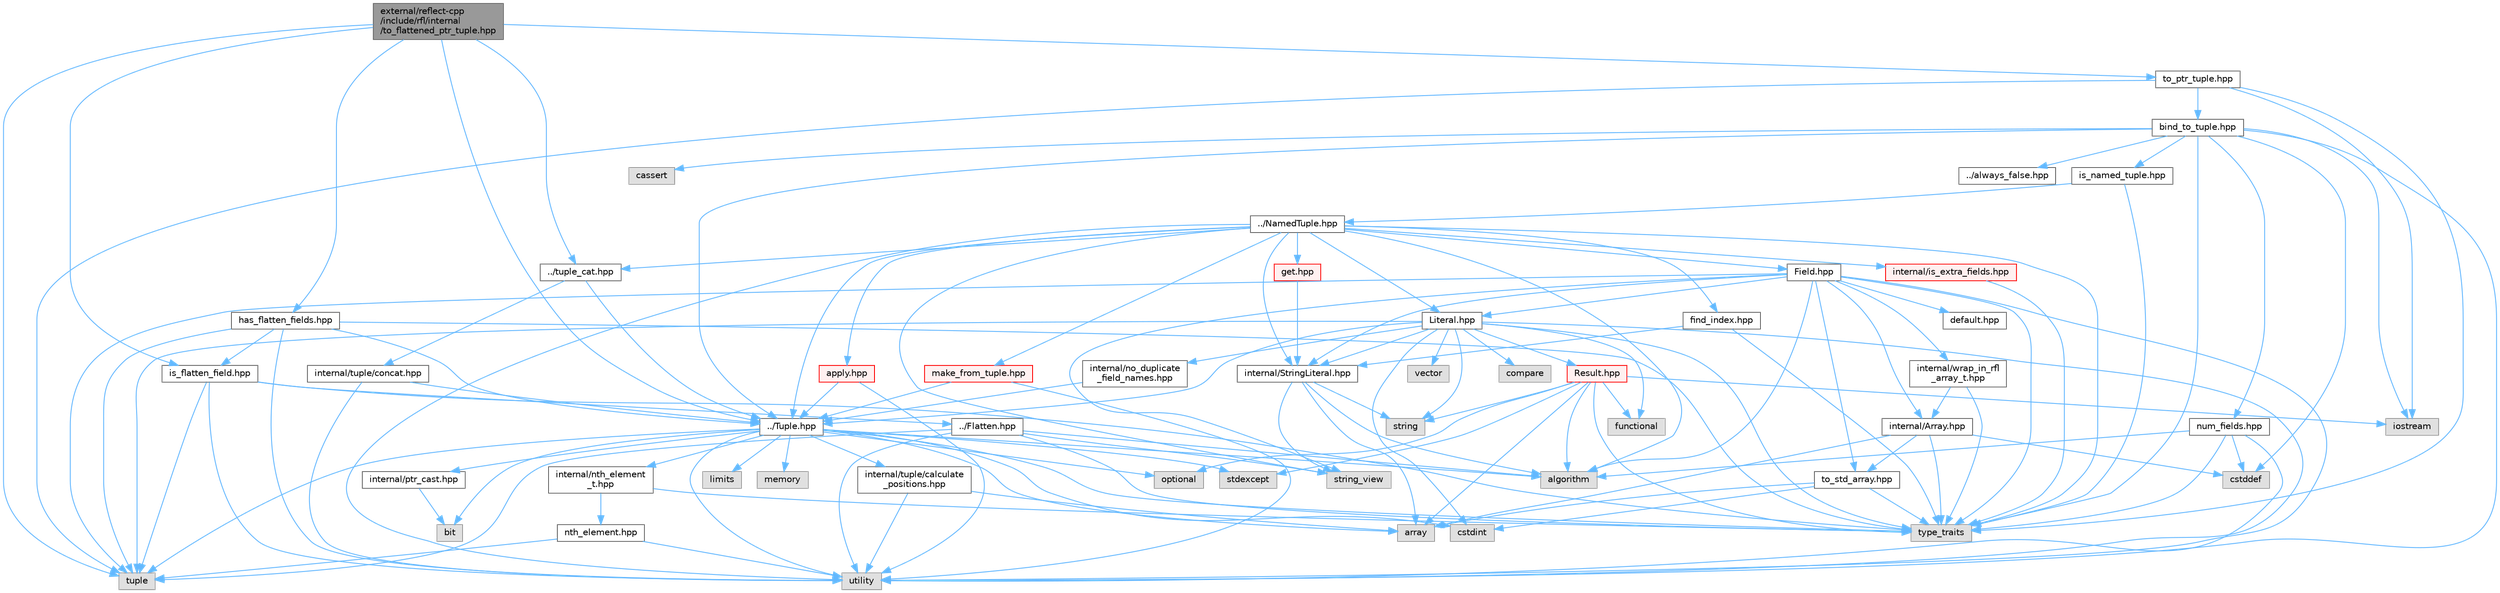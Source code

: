 digraph "external/reflect-cpp/include/rfl/internal/to_flattened_ptr_tuple.hpp"
{
 // LATEX_PDF_SIZE
  bgcolor="transparent";
  edge [fontname=Helvetica,fontsize=10,labelfontname=Helvetica,labelfontsize=10];
  node [fontname=Helvetica,fontsize=10,shape=box,height=0.2,width=0.4];
  Node1 [id="Node000001",label="external/reflect-cpp\l/include/rfl/internal\l/to_flattened_ptr_tuple.hpp",height=0.2,width=0.4,color="gray40", fillcolor="grey60", style="filled", fontcolor="black",tooltip=" "];
  Node1 -> Node2 [id="edge132_Node000001_Node000002",color="steelblue1",style="solid",tooltip=" "];
  Node2 [id="Node000002",label="tuple",height=0.2,width=0.4,color="grey60", fillcolor="#E0E0E0", style="filled",tooltip=" "];
  Node1 -> Node3 [id="edge133_Node000001_Node000003",color="steelblue1",style="solid",tooltip=" "];
  Node3 [id="Node000003",label="../Tuple.hpp",height=0.2,width=0.4,color="grey40", fillcolor="white", style="filled",URL="$_tuple_8hpp.html",tooltip=" "];
  Node3 -> Node4 [id="edge134_Node000003_Node000004",color="steelblue1",style="solid",tooltip=" "];
  Node4 [id="Node000004",label="algorithm",height=0.2,width=0.4,color="grey60", fillcolor="#E0E0E0", style="filled",tooltip=" "];
  Node3 -> Node5 [id="edge135_Node000003_Node000005",color="steelblue1",style="solid",tooltip=" "];
  Node5 [id="Node000005",label="array",height=0.2,width=0.4,color="grey60", fillcolor="#E0E0E0", style="filled",tooltip=" "];
  Node3 -> Node6 [id="edge136_Node000003_Node000006",color="steelblue1",style="solid",tooltip=" "];
  Node6 [id="Node000006",label="bit",height=0.2,width=0.4,color="grey60", fillcolor="#E0E0E0", style="filled",tooltip=" "];
  Node3 -> Node7 [id="edge137_Node000003_Node000007",color="steelblue1",style="solid",tooltip=" "];
  Node7 [id="Node000007",label="cstdint",height=0.2,width=0.4,color="grey60", fillcolor="#E0E0E0", style="filled",tooltip=" "];
  Node3 -> Node8 [id="edge138_Node000003_Node000008",color="steelblue1",style="solid",tooltip=" "];
  Node8 [id="Node000008",label="limits",height=0.2,width=0.4,color="grey60", fillcolor="#E0E0E0", style="filled",tooltip=" "];
  Node3 -> Node9 [id="edge139_Node000003_Node000009",color="steelblue1",style="solid",tooltip=" "];
  Node9 [id="Node000009",label="memory",height=0.2,width=0.4,color="grey60", fillcolor="#E0E0E0", style="filled",tooltip=" "];
  Node3 -> Node10 [id="edge140_Node000003_Node000010",color="steelblue1",style="solid",tooltip=" "];
  Node10 [id="Node000010",label="optional",height=0.2,width=0.4,color="grey60", fillcolor="#E0E0E0", style="filled",tooltip=" "];
  Node3 -> Node11 [id="edge141_Node000003_Node000011",color="steelblue1",style="solid",tooltip=" "];
  Node11 [id="Node000011",label="stdexcept",height=0.2,width=0.4,color="grey60", fillcolor="#E0E0E0", style="filled",tooltip=" "];
  Node3 -> Node2 [id="edge142_Node000003_Node000002",color="steelblue1",style="solid",tooltip=" "];
  Node3 -> Node12 [id="edge143_Node000003_Node000012",color="steelblue1",style="solid",tooltip=" "];
  Node12 [id="Node000012",label="type_traits",height=0.2,width=0.4,color="grey60", fillcolor="#E0E0E0", style="filled",tooltip=" "];
  Node3 -> Node13 [id="edge144_Node000003_Node000013",color="steelblue1",style="solid",tooltip=" "];
  Node13 [id="Node000013",label="utility",height=0.2,width=0.4,color="grey60", fillcolor="#E0E0E0", style="filled",tooltip=" "];
  Node3 -> Node14 [id="edge145_Node000003_Node000014",color="steelblue1",style="solid",tooltip=" "];
  Node14 [id="Node000014",label="internal/nth_element\l_t.hpp",height=0.2,width=0.4,color="grey40", fillcolor="white", style="filled",URL="$nth__element__t_8hpp.html",tooltip=" "];
  Node14 -> Node12 [id="edge146_Node000014_Node000012",color="steelblue1",style="solid",tooltip=" "];
  Node14 -> Node15 [id="edge147_Node000014_Node000015",color="steelblue1",style="solid",tooltip=" "];
  Node15 [id="Node000015",label="nth_element.hpp",height=0.2,width=0.4,color="grey40", fillcolor="white", style="filled",URL="$nth__element_8hpp.html",tooltip=" "];
  Node15 -> Node2 [id="edge148_Node000015_Node000002",color="steelblue1",style="solid",tooltip=" "];
  Node15 -> Node13 [id="edge149_Node000015_Node000013",color="steelblue1",style="solid",tooltip=" "];
  Node3 -> Node16 [id="edge150_Node000003_Node000016",color="steelblue1",style="solid",tooltip=" "];
  Node16 [id="Node000016",label="internal/ptr_cast.hpp",height=0.2,width=0.4,color="grey40", fillcolor="white", style="filled",URL="$ptr__cast_8hpp.html",tooltip=" "];
  Node16 -> Node6 [id="edge151_Node000016_Node000006",color="steelblue1",style="solid",tooltip=" "];
  Node3 -> Node17 [id="edge152_Node000003_Node000017",color="steelblue1",style="solid",tooltip=" "];
  Node17 [id="Node000017",label="internal/tuple/calculate\l_positions.hpp",height=0.2,width=0.4,color="grey40", fillcolor="white", style="filled",URL="$calculate__positions_8hpp.html",tooltip=" "];
  Node17 -> Node5 [id="edge153_Node000017_Node000005",color="steelblue1",style="solid",tooltip=" "];
  Node17 -> Node13 [id="edge154_Node000017_Node000013",color="steelblue1",style="solid",tooltip=" "];
  Node1 -> Node18 [id="edge155_Node000001_Node000018",color="steelblue1",style="solid",tooltip=" "];
  Node18 [id="Node000018",label="../tuple_cat.hpp",height=0.2,width=0.4,color="grey40", fillcolor="white", style="filled",URL="$tuple__cat_8hpp.html",tooltip=" "];
  Node18 -> Node3 [id="edge156_Node000018_Node000003",color="steelblue1",style="solid",tooltip=" "];
  Node18 -> Node19 [id="edge157_Node000018_Node000019",color="steelblue1",style="solid",tooltip=" "];
  Node19 [id="Node000019",label="internal/tuple/concat.hpp",height=0.2,width=0.4,color="grey40", fillcolor="white", style="filled",URL="$concat_8hpp.html",tooltip=" "];
  Node19 -> Node13 [id="edge158_Node000019_Node000013",color="steelblue1",style="solid",tooltip=" "];
  Node19 -> Node3 [id="edge159_Node000019_Node000003",color="steelblue1",style="solid",tooltip=" "];
  Node1 -> Node20 [id="edge160_Node000001_Node000020",color="steelblue1",style="solid",tooltip=" "];
  Node20 [id="Node000020",label="has_flatten_fields.hpp",height=0.2,width=0.4,color="grey40", fillcolor="white", style="filled",URL="$has__flatten__fields_8hpp.html",tooltip=" "];
  Node20 -> Node2 [id="edge161_Node000020_Node000002",color="steelblue1",style="solid",tooltip=" "];
  Node20 -> Node12 [id="edge162_Node000020_Node000012",color="steelblue1",style="solid",tooltip=" "];
  Node20 -> Node13 [id="edge163_Node000020_Node000013",color="steelblue1",style="solid",tooltip=" "];
  Node20 -> Node3 [id="edge164_Node000020_Node000003",color="steelblue1",style="solid",tooltip=" "];
  Node20 -> Node21 [id="edge165_Node000020_Node000021",color="steelblue1",style="solid",tooltip=" "];
  Node21 [id="Node000021",label="is_flatten_field.hpp",height=0.2,width=0.4,color="grey40", fillcolor="white", style="filled",URL="$is__flatten__field_8hpp.html",tooltip=" "];
  Node21 -> Node2 [id="edge166_Node000021_Node000002",color="steelblue1",style="solid",tooltip=" "];
  Node21 -> Node12 [id="edge167_Node000021_Node000012",color="steelblue1",style="solid",tooltip=" "];
  Node21 -> Node13 [id="edge168_Node000021_Node000013",color="steelblue1",style="solid",tooltip=" "];
  Node21 -> Node22 [id="edge169_Node000021_Node000022",color="steelblue1",style="solid",tooltip=" "];
  Node22 [id="Node000022",label="../Flatten.hpp",height=0.2,width=0.4,color="grey40", fillcolor="white", style="filled",URL="$_flatten_8hpp.html",tooltip=" "];
  Node22 -> Node4 [id="edge170_Node000022_Node000004",color="steelblue1",style="solid",tooltip=" "];
  Node22 -> Node23 [id="edge171_Node000022_Node000023",color="steelblue1",style="solid",tooltip=" "];
  Node23 [id="Node000023",label="string_view",height=0.2,width=0.4,color="grey60", fillcolor="#E0E0E0", style="filled",tooltip=" "];
  Node22 -> Node2 [id="edge172_Node000022_Node000002",color="steelblue1",style="solid",tooltip=" "];
  Node22 -> Node12 [id="edge173_Node000022_Node000012",color="steelblue1",style="solid",tooltip=" "];
  Node22 -> Node13 [id="edge174_Node000022_Node000013",color="steelblue1",style="solid",tooltip=" "];
  Node1 -> Node21 [id="edge175_Node000001_Node000021",color="steelblue1",style="solid",tooltip=" "];
  Node1 -> Node24 [id="edge176_Node000001_Node000024",color="steelblue1",style="solid",tooltip=" "];
  Node24 [id="Node000024",label="to_ptr_tuple.hpp",height=0.2,width=0.4,color="grey40", fillcolor="white", style="filled",URL="$to__ptr__tuple_8hpp.html",tooltip=" "];
  Node24 -> Node25 [id="edge177_Node000024_Node000025",color="steelblue1",style="solid",tooltip=" "];
  Node25 [id="Node000025",label="iostream",height=0.2,width=0.4,color="grey60", fillcolor="#E0E0E0", style="filled",tooltip=" "];
  Node24 -> Node2 [id="edge178_Node000024_Node000002",color="steelblue1",style="solid",tooltip=" "];
  Node24 -> Node12 [id="edge179_Node000024_Node000012",color="steelblue1",style="solid",tooltip=" "];
  Node24 -> Node26 [id="edge180_Node000024_Node000026",color="steelblue1",style="solid",tooltip=" "];
  Node26 [id="Node000026",label="bind_to_tuple.hpp",height=0.2,width=0.4,color="grey40", fillcolor="white", style="filled",URL="$bind__to__tuple_8hpp.html",tooltip=" "];
  Node26 -> Node27 [id="edge181_Node000026_Node000027",color="steelblue1",style="solid",tooltip=" "];
  Node27 [id="Node000027",label="cassert",height=0.2,width=0.4,color="grey60", fillcolor="#E0E0E0", style="filled",tooltip=" "];
  Node26 -> Node28 [id="edge182_Node000026_Node000028",color="steelblue1",style="solid",tooltip=" "];
  Node28 [id="Node000028",label="cstddef",height=0.2,width=0.4,color="grey60", fillcolor="#E0E0E0", style="filled",tooltip=" "];
  Node26 -> Node25 [id="edge183_Node000026_Node000025",color="steelblue1",style="solid",tooltip=" "];
  Node26 -> Node12 [id="edge184_Node000026_Node000012",color="steelblue1",style="solid",tooltip=" "];
  Node26 -> Node13 [id="edge185_Node000026_Node000013",color="steelblue1",style="solid",tooltip=" "];
  Node26 -> Node3 [id="edge186_Node000026_Node000003",color="steelblue1",style="solid",tooltip=" "];
  Node26 -> Node29 [id="edge187_Node000026_Node000029",color="steelblue1",style="solid",tooltip=" "];
  Node29 [id="Node000029",label="../always_false.hpp",height=0.2,width=0.4,color="grey40", fillcolor="white", style="filled",URL="$always__false_8hpp.html",tooltip=" "];
  Node26 -> Node30 [id="edge188_Node000026_Node000030",color="steelblue1",style="solid",tooltip=" "];
  Node30 [id="Node000030",label="is_named_tuple.hpp",height=0.2,width=0.4,color="grey40", fillcolor="white", style="filled",URL="$is__named__tuple_8hpp.html",tooltip=" "];
  Node30 -> Node12 [id="edge189_Node000030_Node000012",color="steelblue1",style="solid",tooltip=" "];
  Node30 -> Node31 [id="edge190_Node000030_Node000031",color="steelblue1",style="solid",tooltip=" "];
  Node31 [id="Node000031",label="../NamedTuple.hpp",height=0.2,width=0.4,color="grey40", fillcolor="white", style="filled",URL="$_named_tuple_8hpp.html",tooltip=" "];
  Node31 -> Node4 [id="edge191_Node000031_Node000004",color="steelblue1",style="solid",tooltip=" "];
  Node31 -> Node23 [id="edge192_Node000031_Node000023",color="steelblue1",style="solid",tooltip=" "];
  Node31 -> Node12 [id="edge193_Node000031_Node000012",color="steelblue1",style="solid",tooltip=" "];
  Node31 -> Node13 [id="edge194_Node000031_Node000013",color="steelblue1",style="solid",tooltip=" "];
  Node31 -> Node32 [id="edge195_Node000031_Node000032",color="steelblue1",style="solid",tooltip=" "];
  Node32 [id="Node000032",label="Field.hpp",height=0.2,width=0.4,color="grey40", fillcolor="white", style="filled",URL="$_field_8hpp.html",tooltip=" "];
  Node32 -> Node4 [id="edge196_Node000032_Node000004",color="steelblue1",style="solid",tooltip=" "];
  Node32 -> Node23 [id="edge197_Node000032_Node000023",color="steelblue1",style="solid",tooltip=" "];
  Node32 -> Node2 [id="edge198_Node000032_Node000002",color="steelblue1",style="solid",tooltip=" "];
  Node32 -> Node12 [id="edge199_Node000032_Node000012",color="steelblue1",style="solid",tooltip=" "];
  Node32 -> Node13 [id="edge200_Node000032_Node000013",color="steelblue1",style="solid",tooltip=" "];
  Node32 -> Node33 [id="edge201_Node000032_Node000033",color="steelblue1",style="solid",tooltip=" "];
  Node33 [id="Node000033",label="Literal.hpp",height=0.2,width=0.4,color="grey40", fillcolor="white", style="filled",URL="$_literal_8hpp.html",tooltip=" "];
  Node33 -> Node34 [id="edge202_Node000033_Node000034",color="steelblue1",style="solid",tooltip=" "];
  Node34 [id="Node000034",label="compare",height=0.2,width=0.4,color="grey60", fillcolor="#E0E0E0", style="filled",tooltip=" "];
  Node33 -> Node7 [id="edge203_Node000033_Node000007",color="steelblue1",style="solid",tooltip=" "];
  Node33 -> Node35 [id="edge204_Node000033_Node000035",color="steelblue1",style="solid",tooltip=" "];
  Node35 [id="Node000035",label="functional",height=0.2,width=0.4,color="grey60", fillcolor="#E0E0E0", style="filled",tooltip=" "];
  Node33 -> Node36 [id="edge205_Node000033_Node000036",color="steelblue1",style="solid",tooltip=" "];
  Node36 [id="Node000036",label="string",height=0.2,width=0.4,color="grey60", fillcolor="#E0E0E0", style="filled",tooltip=" "];
  Node33 -> Node2 [id="edge206_Node000033_Node000002",color="steelblue1",style="solid",tooltip=" "];
  Node33 -> Node12 [id="edge207_Node000033_Node000012",color="steelblue1",style="solid",tooltip=" "];
  Node33 -> Node13 [id="edge208_Node000033_Node000013",color="steelblue1",style="solid",tooltip=" "];
  Node33 -> Node37 [id="edge209_Node000033_Node000037",color="steelblue1",style="solid",tooltip=" "];
  Node37 [id="Node000037",label="vector",height=0.2,width=0.4,color="grey60", fillcolor="#E0E0E0", style="filled",tooltip=" "];
  Node33 -> Node38 [id="edge210_Node000033_Node000038",color="steelblue1",style="solid",tooltip=" "];
  Node38 [id="Node000038",label="Result.hpp",height=0.2,width=0.4,color="red", fillcolor="#FFF0F0", style="filled",URL="$_result_8hpp.html",tooltip=" "];
  Node38 -> Node4 [id="edge211_Node000038_Node000004",color="steelblue1",style="solid",tooltip=" "];
  Node38 -> Node5 [id="edge212_Node000038_Node000005",color="steelblue1",style="solid",tooltip=" "];
  Node38 -> Node35 [id="edge213_Node000038_Node000035",color="steelblue1",style="solid",tooltip=" "];
  Node38 -> Node25 [id="edge214_Node000038_Node000025",color="steelblue1",style="solid",tooltip=" "];
  Node38 -> Node10 [id="edge215_Node000038_Node000010",color="steelblue1",style="solid",tooltip=" "];
  Node38 -> Node11 [id="edge216_Node000038_Node000011",color="steelblue1",style="solid",tooltip=" "];
  Node38 -> Node36 [id="edge217_Node000038_Node000036",color="steelblue1",style="solid",tooltip=" "];
  Node38 -> Node12 [id="edge218_Node000038_Node000012",color="steelblue1",style="solid",tooltip=" "];
  Node33 -> Node3 [id="edge219_Node000033_Node000003",color="steelblue1",style="solid",tooltip=" "];
  Node33 -> Node40 [id="edge220_Node000033_Node000040",color="steelblue1",style="solid",tooltip=" "];
  Node40 [id="Node000040",label="internal/StringLiteral.hpp",height=0.2,width=0.4,color="grey40", fillcolor="white", style="filled",URL="$_string_literal_8hpp.html",tooltip=" "];
  Node40 -> Node4 [id="edge221_Node000040_Node000004",color="steelblue1",style="solid",tooltip=" "];
  Node40 -> Node5 [id="edge222_Node000040_Node000005",color="steelblue1",style="solid",tooltip=" "];
  Node40 -> Node36 [id="edge223_Node000040_Node000036",color="steelblue1",style="solid",tooltip=" "];
  Node40 -> Node23 [id="edge224_Node000040_Node000023",color="steelblue1",style="solid",tooltip=" "];
  Node33 -> Node41 [id="edge225_Node000033_Node000041",color="steelblue1",style="solid",tooltip=" "];
  Node41 [id="Node000041",label="internal/no_duplicate\l_field_names.hpp",height=0.2,width=0.4,color="grey40", fillcolor="white", style="filled",URL="$no__duplicate__field__names_8hpp.html",tooltip=" "];
  Node41 -> Node3 [id="edge226_Node000041_Node000003",color="steelblue1",style="solid",tooltip=" "];
  Node32 -> Node42 [id="edge227_Node000032_Node000042",color="steelblue1",style="solid",tooltip=" "];
  Node42 [id="Node000042",label="default.hpp",height=0.2,width=0.4,color="grey40", fillcolor="white", style="filled",URL="$default_8hpp.html",tooltip=" "];
  Node32 -> Node43 [id="edge228_Node000032_Node000043",color="steelblue1",style="solid",tooltip=" "];
  Node43 [id="Node000043",label="internal/Array.hpp",height=0.2,width=0.4,color="grey40", fillcolor="white", style="filled",URL="$_array_8hpp.html",tooltip=" "];
  Node43 -> Node5 [id="edge229_Node000043_Node000005",color="steelblue1",style="solid",tooltip=" "];
  Node43 -> Node28 [id="edge230_Node000043_Node000028",color="steelblue1",style="solid",tooltip=" "];
  Node43 -> Node12 [id="edge231_Node000043_Node000012",color="steelblue1",style="solid",tooltip=" "];
  Node43 -> Node44 [id="edge232_Node000043_Node000044",color="steelblue1",style="solid",tooltip=" "];
  Node44 [id="Node000044",label="to_std_array.hpp",height=0.2,width=0.4,color="grey40", fillcolor="white", style="filled",URL="$to__std__array_8hpp.html",tooltip=" "];
  Node44 -> Node5 [id="edge233_Node000044_Node000005",color="steelblue1",style="solid",tooltip=" "];
  Node44 -> Node7 [id="edge234_Node000044_Node000007",color="steelblue1",style="solid",tooltip=" "];
  Node44 -> Node12 [id="edge235_Node000044_Node000012",color="steelblue1",style="solid",tooltip=" "];
  Node32 -> Node40 [id="edge236_Node000032_Node000040",color="steelblue1",style="solid",tooltip=" "];
  Node32 -> Node44 [id="edge237_Node000032_Node000044",color="steelblue1",style="solid",tooltip=" "];
  Node32 -> Node45 [id="edge238_Node000032_Node000045",color="steelblue1",style="solid",tooltip=" "];
  Node45 [id="Node000045",label="internal/wrap_in_rfl\l_array_t.hpp",height=0.2,width=0.4,color="grey40", fillcolor="white", style="filled",URL="$wrap__in__rfl__array__t_8hpp.html",tooltip=" "];
  Node45 -> Node12 [id="edge239_Node000045_Node000012",color="steelblue1",style="solid",tooltip=" "];
  Node45 -> Node43 [id="edge240_Node000045_Node000043",color="steelblue1",style="solid",tooltip=" "];
  Node31 -> Node33 [id="edge241_Node000031_Node000033",color="steelblue1",style="solid",tooltip=" "];
  Node31 -> Node3 [id="edge242_Node000031_Node000003",color="steelblue1",style="solid",tooltip=" "];
  Node31 -> Node46 [id="edge243_Node000031_Node000046",color="steelblue1",style="solid",tooltip=" "];
  Node46 [id="Node000046",label="apply.hpp",height=0.2,width=0.4,color="red", fillcolor="#FFF0F0", style="filled",URL="$apply_8hpp.html",tooltip=" "];
  Node46 -> Node13 [id="edge244_Node000046_Node000013",color="steelblue1",style="solid",tooltip=" "];
  Node46 -> Node3 [id="edge245_Node000046_Node000003",color="steelblue1",style="solid",tooltip=" "];
  Node31 -> Node48 [id="edge246_Node000031_Node000048",color="steelblue1",style="solid",tooltip=" "];
  Node48 [id="Node000048",label="get.hpp",height=0.2,width=0.4,color="red", fillcolor="#FFF0F0", style="filled",URL="$get_8hpp.html",tooltip=" "];
  Node48 -> Node40 [id="edge247_Node000048_Node000040",color="steelblue1",style="solid",tooltip=" "];
  Node31 -> Node40 [id="edge248_Node000031_Node000040",color="steelblue1",style="solid",tooltip=" "];
  Node31 -> Node51 [id="edge249_Node000031_Node000051",color="steelblue1",style="solid",tooltip=" "];
  Node51 [id="Node000051",label="find_index.hpp",height=0.2,width=0.4,color="grey40", fillcolor="white", style="filled",URL="$find__index_8hpp.html",tooltip=" "];
  Node51 -> Node12 [id="edge250_Node000051_Node000012",color="steelblue1",style="solid",tooltip=" "];
  Node51 -> Node40 [id="edge251_Node000051_Node000040",color="steelblue1",style="solid",tooltip=" "];
  Node31 -> Node52 [id="edge252_Node000031_Node000052",color="steelblue1",style="solid",tooltip=" "];
  Node52 [id="Node000052",label="internal/is_extra_fields.hpp",height=0.2,width=0.4,color="red", fillcolor="#FFF0F0", style="filled",URL="$is__extra__fields_8hpp.html",tooltip=" "];
  Node52 -> Node12 [id="edge253_Node000052_Node000012",color="steelblue1",style="solid",tooltip=" "];
  Node31 -> Node55 [id="edge254_Node000031_Node000055",color="steelblue1",style="solid",tooltip=" "];
  Node55 [id="Node000055",label="make_from_tuple.hpp",height=0.2,width=0.4,color="red", fillcolor="#FFF0F0", style="filled",URL="$make__from__tuple_8hpp.html",tooltip=" "];
  Node55 -> Node13 [id="edge255_Node000055_Node000013",color="steelblue1",style="solid",tooltip=" "];
  Node55 -> Node3 [id="edge256_Node000055_Node000003",color="steelblue1",style="solid",tooltip=" "];
  Node31 -> Node18 [id="edge257_Node000031_Node000018",color="steelblue1",style="solid",tooltip=" "];
  Node26 -> Node57 [id="edge258_Node000026_Node000057",color="steelblue1",style="solid",tooltip=" "];
  Node57 [id="Node000057",label="num_fields.hpp",height=0.2,width=0.4,color="grey40", fillcolor="white", style="filled",URL="$num__fields_8hpp.html",tooltip=" "];
  Node57 -> Node4 [id="edge259_Node000057_Node000004",color="steelblue1",style="solid",tooltip=" "];
  Node57 -> Node28 [id="edge260_Node000057_Node000028",color="steelblue1",style="solid",tooltip=" "];
  Node57 -> Node12 [id="edge261_Node000057_Node000012",color="steelblue1",style="solid",tooltip=" "];
  Node57 -> Node13 [id="edge262_Node000057_Node000013",color="steelblue1",style="solid",tooltip=" "];
}
